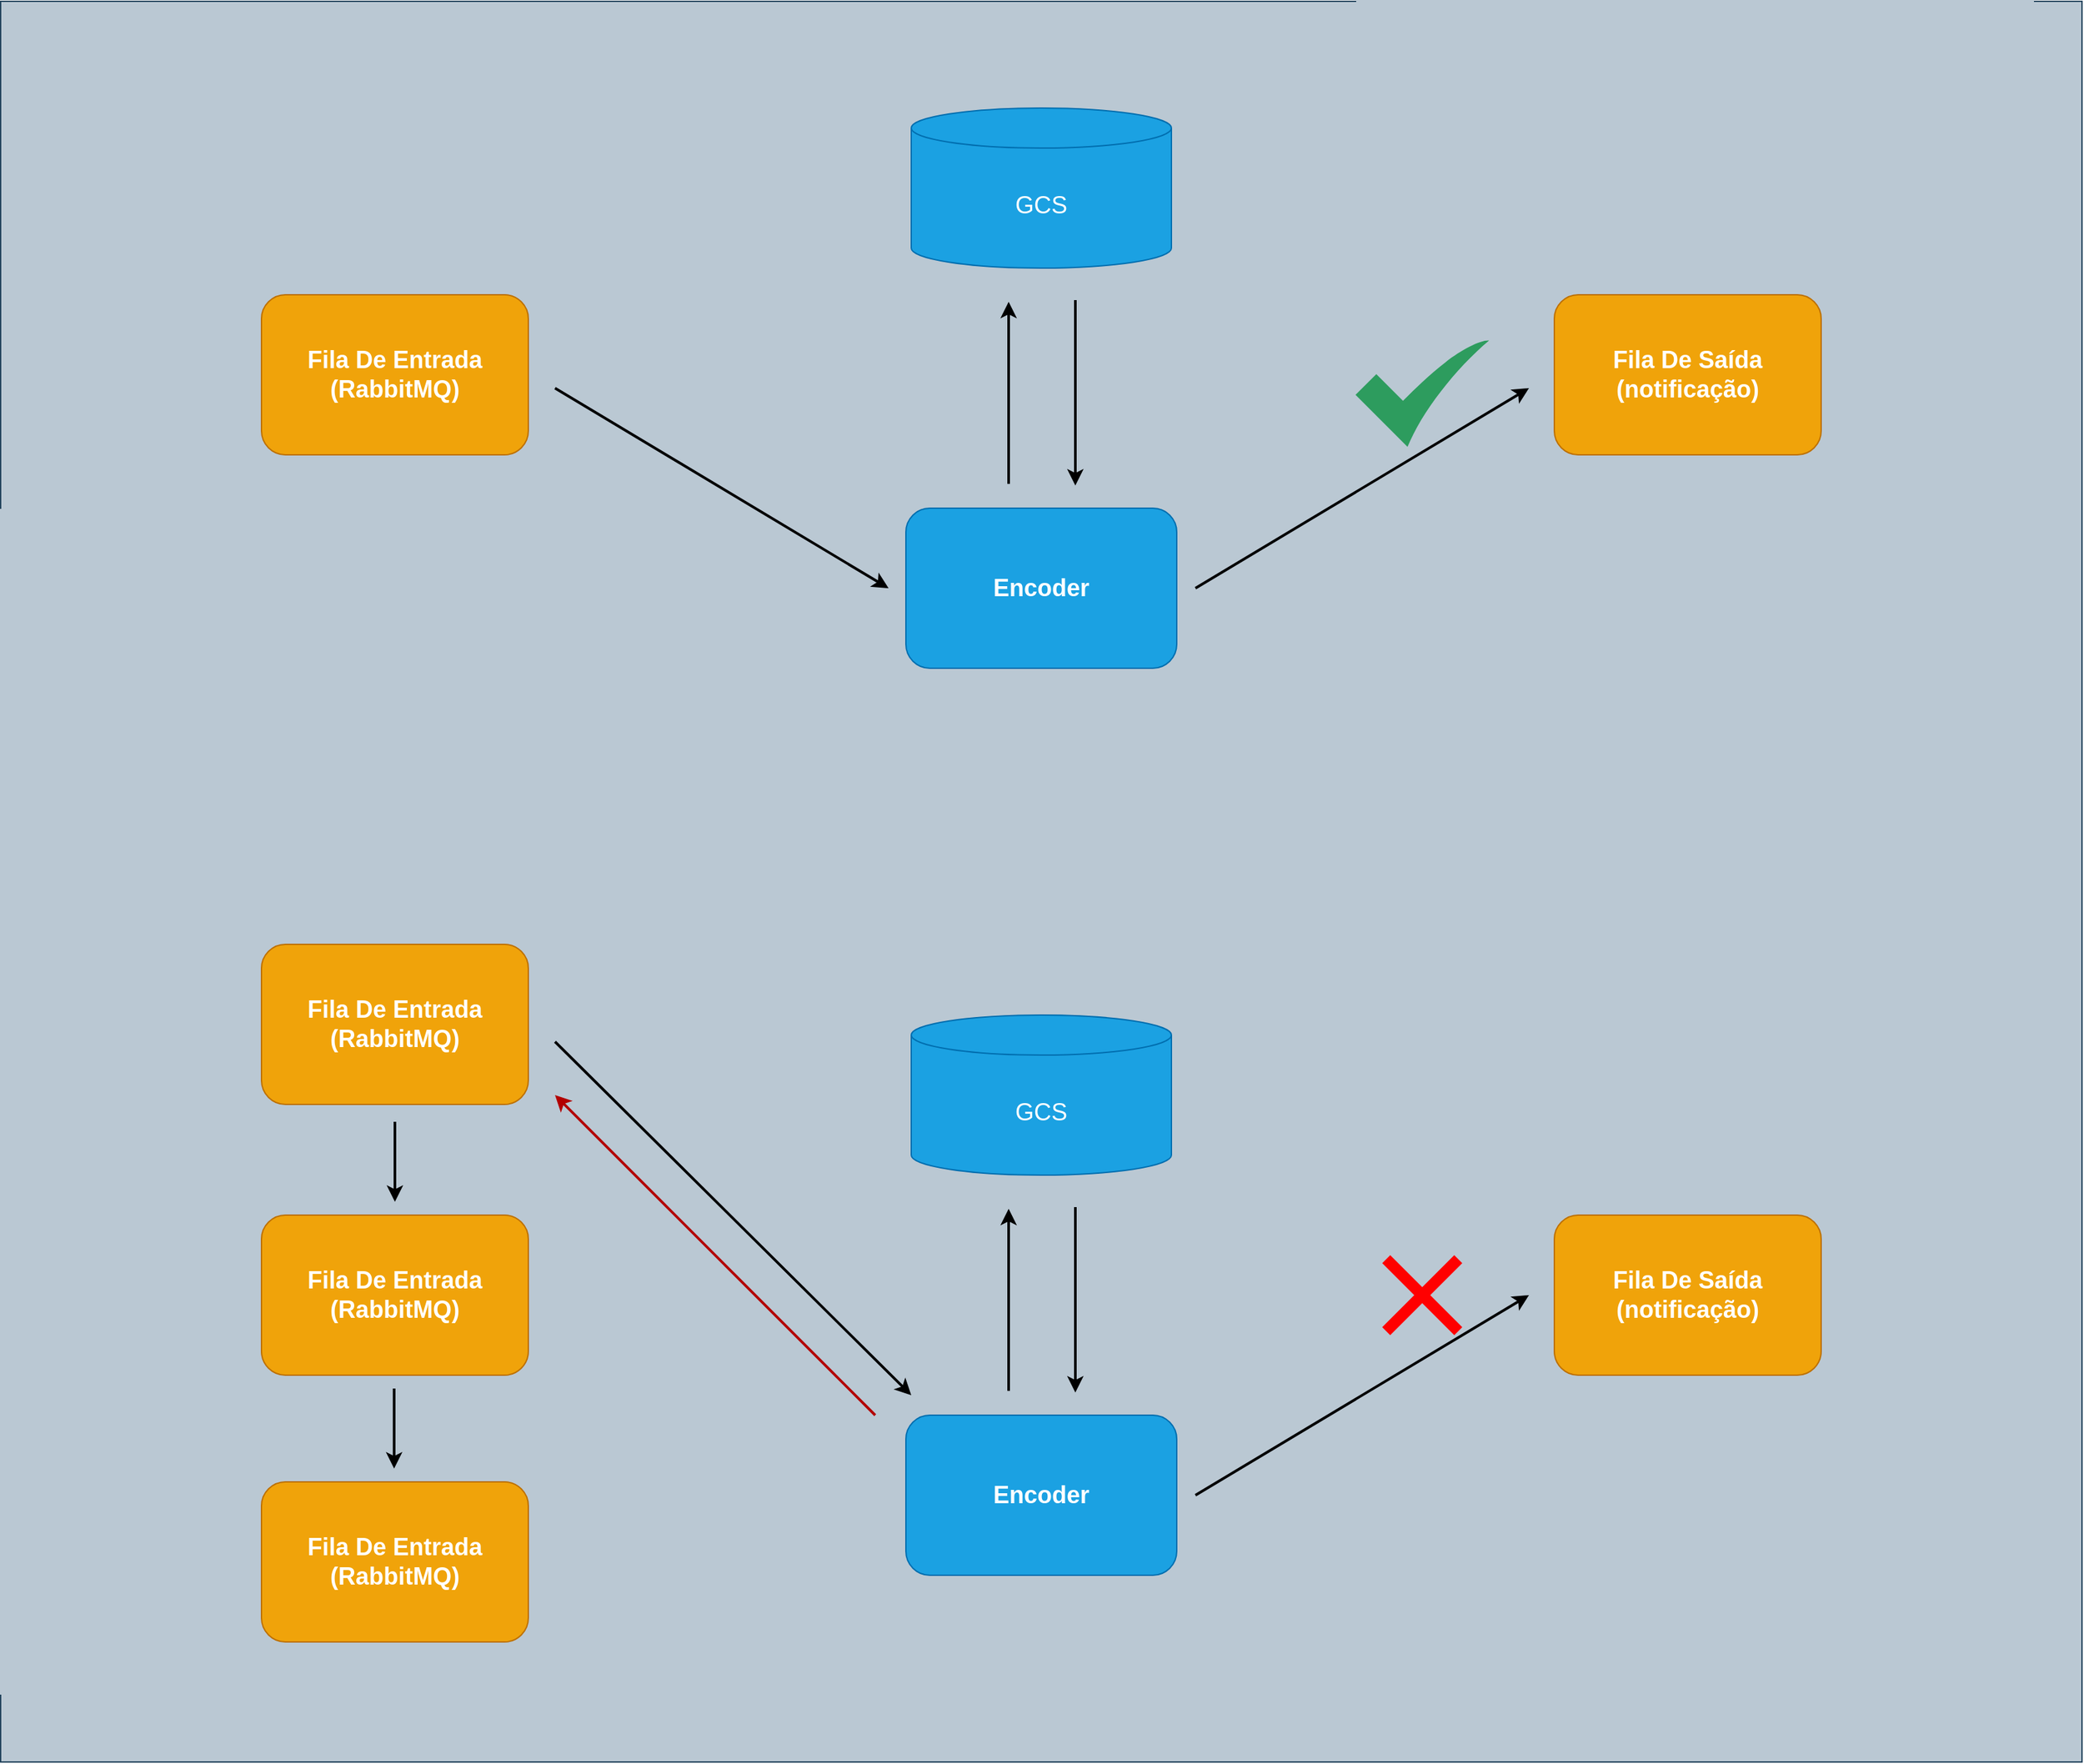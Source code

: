 <mxfile version="19.0.3" type="device"><diagram id="Yr21KvVB5d73anYGZOzc" name="Page-1"><mxGraphModel dx="3861" dy="1456" grid="1" gridSize="10" guides="1" tooltips="1" connect="1" arrows="1" fold="1" page="0" pageScale="1" pageWidth="1169" pageHeight="827" background="#FFFFFF" math="0" shadow="0"><root><mxCell id="0"/><mxCell id="1" parent="0"/><mxCell id="xBU3KUGHkVQHxUZwXnX9-32" value="" style="rounded=0;whiteSpace=wrap;html=1;fontSize=18;fillColor=#bac8d3;strokeColor=#23445d;" parent="1" vertex="1"><mxGeometry x="-195.5" y="120" width="1560" height="1320" as="geometry"/></mxCell><mxCell id="xBU3KUGHkVQHxUZwXnX9-1" value="&lt;font style=&quot;font-size: 18px;&quot; color=&quot;#ffffff&quot;&gt;&lt;b&gt;Fila De Entrada&lt;br&gt;(RabbitMQ)&lt;/b&gt;&lt;/font&gt;" style="rounded=1;whiteSpace=wrap;html=1;fillColor=#f0a30a;strokeColor=#BD7000;fontColor=#000000;" parent="1" vertex="1"><mxGeometry y="340" width="200" height="120" as="geometry"/></mxCell><mxCell id="xBU3KUGHkVQHxUZwXnX9-2" value="GCS" style="shape=cylinder3;whiteSpace=wrap;html=1;boundedLbl=1;backgroundOutline=1;size=15;fontSize=18;fontColor=#ffffff;fillColor=#1ba1e2;strokeColor=#006EAF;" parent="1" vertex="1"><mxGeometry x="487" y="200" width="195" height="120" as="geometry"/></mxCell><mxCell id="xBU3KUGHkVQHxUZwXnX9-3" value="&lt;font style=&quot;font-size: 18px;&quot; color=&quot;#ffffff&quot;&gt;&lt;b&gt;Fila De Saída&lt;br&gt;(notificação)&lt;/b&gt;&lt;/font&gt;" style="rounded=1;whiteSpace=wrap;html=1;fillColor=#f0a30a;strokeColor=#BD7000;fontColor=#000000;" parent="1" vertex="1"><mxGeometry x="969" y="340" width="200" height="120" as="geometry"/></mxCell><mxCell id="xBU3KUGHkVQHxUZwXnX9-4" value="&lt;span style=&quot;font-size: 18px;&quot;&gt;&lt;b&gt;Encoder&lt;/b&gt;&lt;/span&gt;" style="rounded=1;whiteSpace=wrap;html=1;fillColor=#1ba1e2;strokeColor=#006EAF;fontColor=#ffffff;" parent="1" vertex="1"><mxGeometry x="483" y="500" width="203" height="120" as="geometry"/></mxCell><mxCell id="xBU3KUGHkVQHxUZwXnX9-13" value="" style="endArrow=classic;html=1;rounded=0;fontSize=18;fontColor=#FFFFFF;strokeWidth=2;" parent="1" edge="1"><mxGeometry width="50" height="50" relative="1" as="geometry"><mxPoint x="560" y="481.75" as="sourcePoint"/><mxPoint x="560" y="345.25" as="targetPoint"/><Array as="points"><mxPoint x="560" y="435.25"/></Array></mxGeometry></mxCell><mxCell id="xBU3KUGHkVQHxUZwXnX9-14" value="" style="endArrow=classic;html=1;rounded=0;fontSize=18;fontColor=#FFFFFF;strokeWidth=2;" parent="1" edge="1"><mxGeometry width="50" height="50" relative="1" as="geometry"><mxPoint x="610" y="344" as="sourcePoint"/><mxPoint x="610" y="483" as="targetPoint"/><Array as="points"><mxPoint x="610" y="436.5"/><mxPoint x="610" y="396.5"/></Array></mxGeometry></mxCell><mxCell id="xBU3KUGHkVQHxUZwXnX9-15" value="" style="endArrow=classic;html=1;rounded=0;fontSize=18;fontColor=#FFFFFF;strokeWidth=2;" parent="1" edge="1"><mxGeometry width="50" height="50" relative="1" as="geometry"><mxPoint x="220" y="410" as="sourcePoint"/><mxPoint x="470" y="560" as="targetPoint"/></mxGeometry></mxCell><mxCell id="xBU3KUGHkVQHxUZwXnX9-16" value="" style="endArrow=classic;html=1;rounded=0;fontSize=18;fontColor=#FFFFFF;strokeWidth=2;" parent="1" edge="1"><mxGeometry width="50" height="50" relative="1" as="geometry"><mxPoint x="700" y="560" as="sourcePoint"/><mxPoint x="950" y="410" as="targetPoint"/></mxGeometry></mxCell><mxCell id="xBU3KUGHkVQHxUZwXnX9-17" value="" style="sketch=0;html=1;aspect=fixed;strokeColor=none;shadow=0;align=center;verticalAlign=top;fillColor=#2D9C5E;shape=mxgraph.gcp2.check;fontSize=18;fontColor=#FFFFFF;" parent="1" vertex="1"><mxGeometry x="820" y="374" width="100" height="80" as="geometry"/></mxCell><mxCell id="xBU3KUGHkVQHxUZwXnX9-18" value="&lt;font style=&quot;font-size: 18px;&quot; color=&quot;#ffffff&quot;&gt;&lt;b&gt;Fila De Entrada&lt;br&gt;(RabbitMQ)&lt;/b&gt;&lt;/font&gt;" style="rounded=1;whiteSpace=wrap;html=1;fillColor=#f0a30a;strokeColor=#BD7000;fontColor=#000000;" parent="1" vertex="1"><mxGeometry y="827" width="200" height="120" as="geometry"/></mxCell><mxCell id="xBU3KUGHkVQHxUZwXnX9-19" value="&lt;font style=&quot;font-size: 18px;&quot; color=&quot;#ffffff&quot;&gt;&lt;b&gt;Fila De Saída&lt;br&gt;(notificação)&lt;/b&gt;&lt;/font&gt;" style="rounded=1;whiteSpace=wrap;html=1;fillColor=#f0a30a;strokeColor=#BD7000;fontColor=#000000;" parent="1" vertex="1"><mxGeometry x="969" y="1030" width="200" height="120" as="geometry"/></mxCell><mxCell id="xBU3KUGHkVQHxUZwXnX9-20" value="" style="endArrow=classic;html=1;rounded=0;fontSize=18;fontColor=#FFFFFF;strokeWidth=2;" parent="1" edge="1"><mxGeometry width="50" height="50" relative="1" as="geometry"><mxPoint x="560" y="1161.75" as="sourcePoint"/><mxPoint x="560" y="1025.25" as="targetPoint"/><Array as="points"><mxPoint x="560" y="1115.25"/></Array></mxGeometry></mxCell><mxCell id="xBU3KUGHkVQHxUZwXnX9-21" value="" style="endArrow=classic;html=1;rounded=0;fontSize=18;fontColor=#FFFFFF;strokeWidth=2;" parent="1" edge="1"><mxGeometry width="50" height="50" relative="1" as="geometry"><mxPoint x="610" y="1024" as="sourcePoint"/><mxPoint x="610" y="1163" as="targetPoint"/><Array as="points"><mxPoint x="610" y="1116.5"/><mxPoint x="610" y="1076.5"/></Array></mxGeometry></mxCell><mxCell id="xBU3KUGHkVQHxUZwXnX9-22" value="" style="endArrow=classic;html=1;rounded=0;fontSize=18;fontColor=#FFFFFF;strokeWidth=2;" parent="1" edge="1"><mxGeometry width="50" height="50" relative="1" as="geometry"><mxPoint x="220" y="900" as="sourcePoint"/><mxPoint x="487" y="1165" as="targetPoint"/></mxGeometry></mxCell><mxCell id="xBU3KUGHkVQHxUZwXnX9-23" value="" style="endArrow=classic;html=1;rounded=0;fontSize=18;fontColor=#FFFFFF;strokeWidth=2;" parent="1" edge="1"><mxGeometry width="50" height="50" relative="1" as="geometry"><mxPoint x="700" y="1240" as="sourcePoint"/><mxPoint x="950" y="1090" as="targetPoint"/></mxGeometry></mxCell><mxCell id="xBU3KUGHkVQHxUZwXnX9-25" value="GCS" style="shape=cylinder3;whiteSpace=wrap;html=1;boundedLbl=1;backgroundOutline=1;size=15;fontSize=18;fontColor=#ffffff;fillColor=#1ba1e2;strokeColor=#006EAF;" parent="1" vertex="1"><mxGeometry x="487" y="880" width="195" height="120" as="geometry"/></mxCell><mxCell id="xBU3KUGHkVQHxUZwXnX9-26" value="&lt;span style=&quot;font-size: 18px;&quot;&gt;&lt;b&gt;Encoder&lt;/b&gt;&lt;/span&gt;" style="rounded=1;whiteSpace=wrap;html=1;fillColor=#1ba1e2;strokeColor=#006EAF;fontColor=#ffffff;" parent="1" vertex="1"><mxGeometry x="483" y="1180" width="203" height="120" as="geometry"/></mxCell><mxCell id="xBU3KUGHkVQHxUZwXnX9-27" value="" style="shape=mxgraph.mockup.markup.redX;fillColor=#ff0000;html=1;shadow=0;strokeColor=none;fontSize=18;fontColor=#FFFFFF;" parent="1" vertex="1"><mxGeometry x="840" y="1060" width="60" height="60" as="geometry"/></mxCell><mxCell id="xBU3KUGHkVQHxUZwXnX9-28" value="&lt;font style=&quot;font-size: 18px;&quot; color=&quot;#ffffff&quot;&gt;&lt;b&gt;Fila De Entrada&lt;br&gt;(RabbitMQ)&lt;/b&gt;&lt;/font&gt;" style="rounded=1;whiteSpace=wrap;html=1;fillColor=#f0a30a;strokeColor=#BD7000;fontColor=#000000;" parent="1" vertex="1"><mxGeometry y="1030" width="200" height="120" as="geometry"/></mxCell><mxCell id="xBU3KUGHkVQHxUZwXnX9-29" value="&lt;font style=&quot;font-size: 18px;&quot; color=&quot;#ffffff&quot;&gt;&lt;b&gt;Fila De Entrada&lt;br&gt;(RabbitMQ)&lt;/b&gt;&lt;/font&gt;" style="rounded=1;whiteSpace=wrap;html=1;fillColor=#f0a30a;strokeColor=#BD7000;fontColor=#000000;" parent="1" vertex="1"><mxGeometry y="1230" width="200" height="120" as="geometry"/></mxCell><mxCell id="xBU3KUGHkVQHxUZwXnX9-30" value="" style="endArrow=classic;html=1;rounded=0;fontSize=18;fontColor=#FFFFFF;strokeWidth=2;fillColor=#e51400;strokeColor=#B20000;" parent="1" edge="1"><mxGeometry width="50" height="50" relative="1" as="geometry"><mxPoint x="460" y="1180" as="sourcePoint"/><mxPoint x="220" y="940" as="targetPoint"/></mxGeometry></mxCell><mxCell id="EoyVNCfMXtdctccVRFCP-1" value="" style="endArrow=classic;html=1;rounded=0;strokeWidth=2;" edge="1" parent="1"><mxGeometry width="50" height="50" relative="1" as="geometry"><mxPoint x="100" y="960" as="sourcePoint"/><mxPoint x="100" y="1020" as="targetPoint"/></mxGeometry></mxCell><mxCell id="EoyVNCfMXtdctccVRFCP-3" value="" style="endArrow=classic;html=1;rounded=0;strokeWidth=2;" edge="1" parent="1"><mxGeometry width="50" height="50" relative="1" as="geometry"><mxPoint x="99.41" y="1160" as="sourcePoint"/><mxPoint x="99.41" y="1220" as="targetPoint"/></mxGeometry></mxCell></root></mxGraphModel></diagram></mxfile>